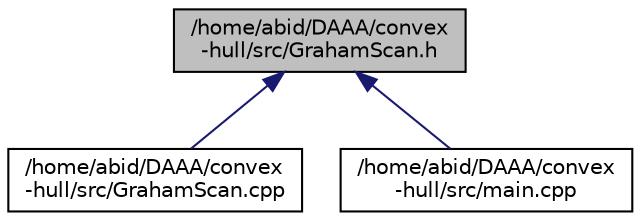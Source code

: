 digraph "/home/abid/DAAA/convex-hull/src/GrahamScan.h"
{
 // LATEX_PDF_SIZE
  edge [fontname="Helvetica",fontsize="10",labelfontname="Helvetica",labelfontsize="10"];
  node [fontname="Helvetica",fontsize="10",shape=record];
  Node12 [label="/home/abid/DAAA/convex\l-hull/src/GrahamScan.h",height=0.2,width=0.4,color="black", fillcolor="grey75", style="filled", fontcolor="black",tooltip=" "];
  Node12 -> Node13 [dir="back",color="midnightblue",fontsize="10",style="solid"];
  Node13 [label="/home/abid/DAAA/convex\l-hull/src/GrahamScan.cpp",height=0.2,width=0.4,color="black", fillcolor="white", style="filled",URL="$_graham_scan_8cpp.html",tooltip=" "];
  Node12 -> Node14 [dir="back",color="midnightblue",fontsize="10",style="solid"];
  Node14 [label="/home/abid/DAAA/convex\l-hull/src/main.cpp",height=0.2,width=0.4,color="black", fillcolor="white", style="filled",URL="$main_8cpp.html",tooltip="Design and Analysis of Algorithms."];
}
